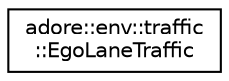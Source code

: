 digraph "Graphical Class Hierarchy"
{
 // LATEX_PDF_SIZE
  edge [fontname="Helvetica",fontsize="10",labelfontname="Helvetica",labelfontsize="10"];
  node [fontname="Helvetica",fontsize="10",shape=record];
  rankdir="LR";
  Node0 [label="adore::env::traffic\l::EgoLaneTraffic",height=0.2,width=0.4,color="black", fillcolor="white", style="filled",URL="$classadore_1_1env_1_1traffic_1_1EgoLaneTraffic.html",tooltip=" "];
}
